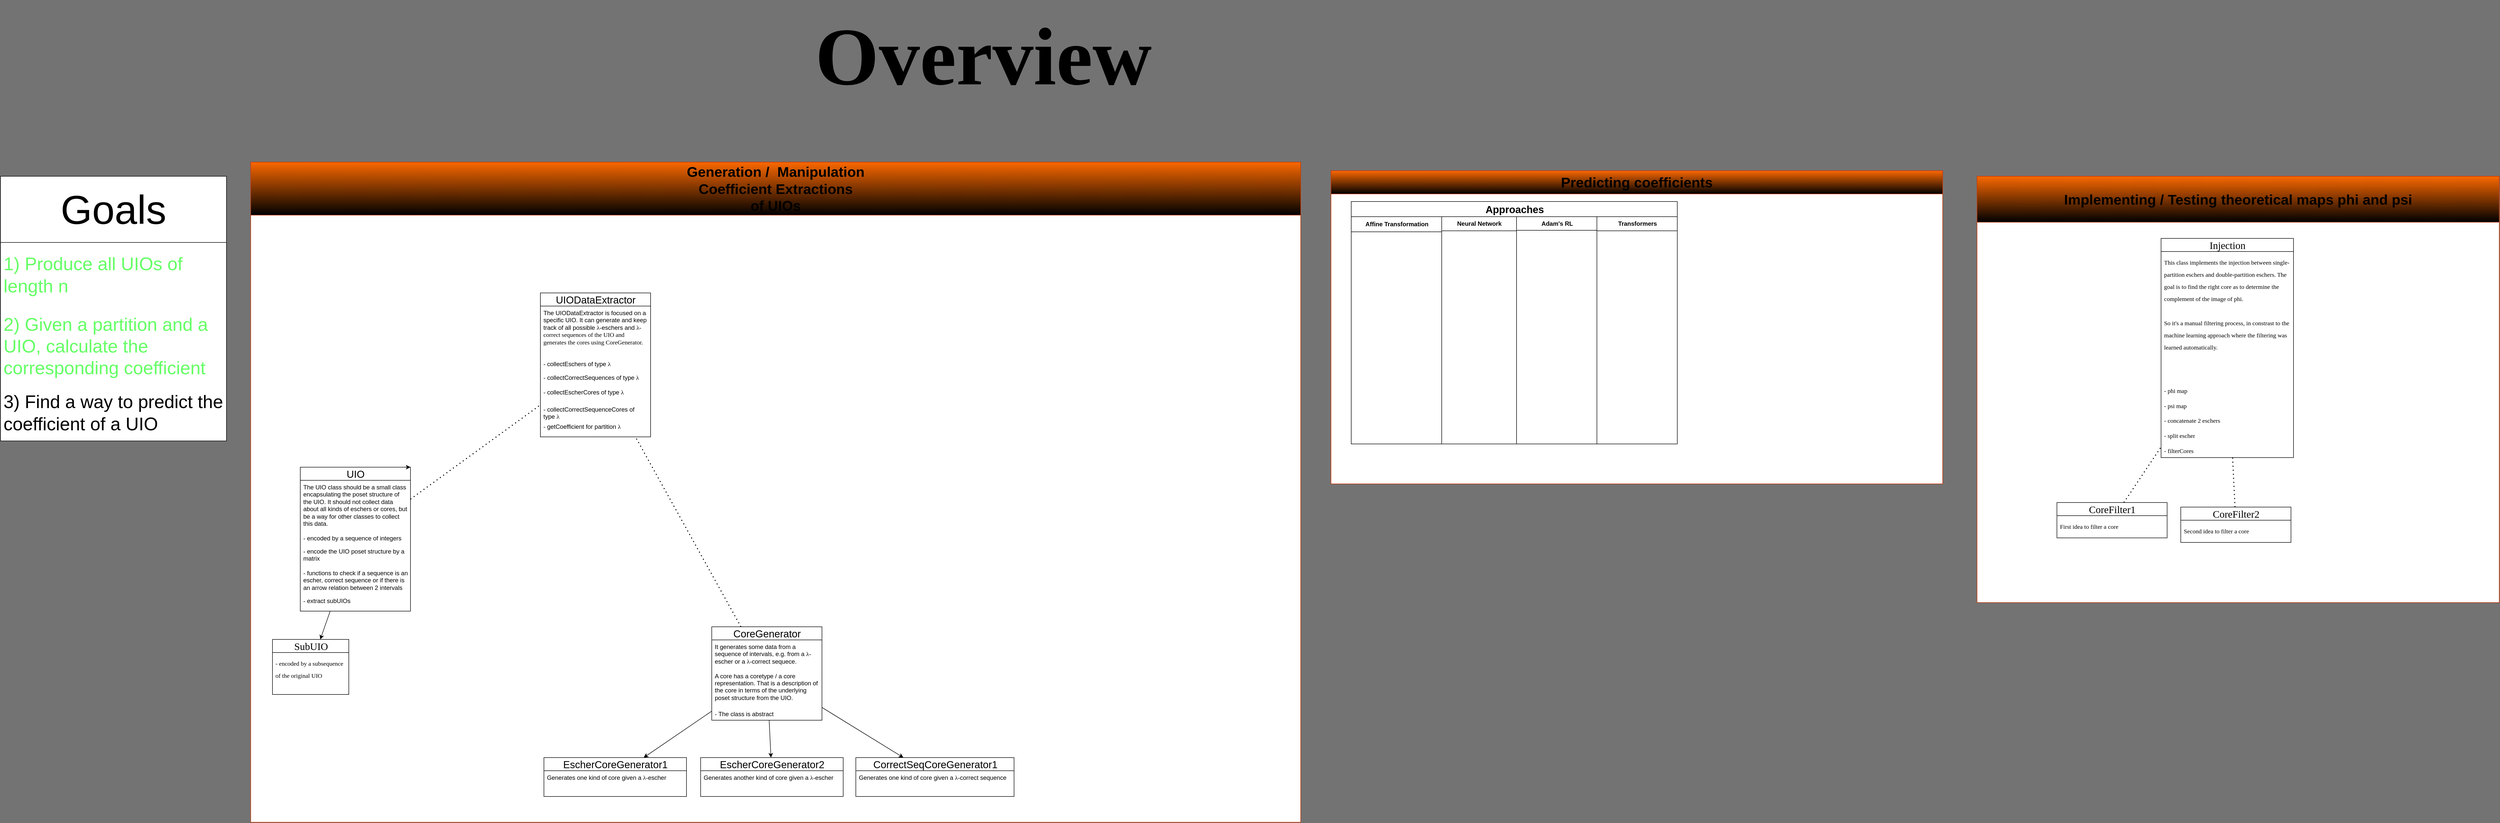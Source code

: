 <mxfile>
    <diagram id="m4iZLZSd3TawRkGSkgre" name="Page-1">
        <mxGraphModel dx="1224" dy="826" grid="0" gridSize="31" guides="1" tooltips="1" connect="1" arrows="1" fold="1" page="1" pageScale="1" pageWidth="850" pageHeight="1100" background="#737373" math="0" shadow="0">
            <root>
                <mxCell id="0"/>
                <mxCell id="1" parent="0"/>
                <mxCell id="14" value="&lt;font style=&quot;font-size: 28px;&quot;&gt;Generation /&amp;nbsp; Manipulation&lt;br&gt;Coefficient Extractions&lt;br&gt;of UIOs&lt;/font&gt;" style="swimlane;whiteSpace=wrap;html=1;fontSize=16;startSize=105;fillColor=#fa6800;fontColor=#000000;strokeColor=#C73500;gradientColor=default;swimlaneFillColor=default;" parent="1" vertex="1">
                    <mxGeometry x="520" y="343" width="2077" height="1307" as="geometry"/>
                </mxCell>
                <mxCell id="37" value="&lt;font style=&quot;font-size: 20px;&quot;&gt;UIO&lt;/font&gt;" style="swimlane;fontStyle=0;childLayout=stackLayout;horizontal=1;startSize=26;fillColor=none;horizontalStack=0;resizeParent=1;resizeParentMax=0;resizeLast=0;collapsible=1;marginBottom=0;html=1;" parent="14" vertex="1">
                    <mxGeometry x="98" y="604" width="218" height="285" as="geometry"/>
                </mxCell>
                <mxCell id="38" value="The UIO class should be a small class encapsulating the poset structure of the UIO. It should not collect data about all kinds of eschers or cores, but be a way for other classes to collect this data." style="text;strokeColor=none;fillColor=none;align=left;verticalAlign=top;spacingLeft=4;spacingRight=4;overflow=hidden;rotatable=0;points=[[0,0.5],[1,0.5]];portConstraint=eastwest;whiteSpace=wrap;html=1;" parent="37" vertex="1">
                    <mxGeometry y="26" width="218" height="101" as="geometry"/>
                </mxCell>
                <mxCell id="39" value="- encoded by a sequence of integers&lt;br&gt;" style="text;strokeColor=none;fillColor=none;align=left;verticalAlign=top;spacingLeft=4;spacingRight=4;overflow=hidden;rotatable=0;points=[[0,0.5],[1,0.5]];portConstraint=eastwest;whiteSpace=wrap;html=1;" parent="37" vertex="1">
                    <mxGeometry y="127" width="218" height="26" as="geometry"/>
                </mxCell>
                <mxCell id="40" value="- encode the UIO poset structure by a matrix" style="text;strokeColor=none;fillColor=none;align=left;verticalAlign=top;spacingLeft=4;spacingRight=4;overflow=hidden;rotatable=0;points=[[0,0.5],[1,0.5]];portConstraint=eastwest;whiteSpace=wrap;html=1;" parent="37" vertex="1">
                    <mxGeometry y="153" width="218" height="43" as="geometry"/>
                </mxCell>
                <mxCell id="92" value="- functions to check if a sequence is an escher, correct sequence or if there is an arrow relation between 2 intervals" style="text;strokeColor=none;fillColor=none;align=left;verticalAlign=top;spacingLeft=4;spacingRight=4;overflow=hidden;rotatable=0;points=[[0,0.5],[1,0.5]];portConstraint=eastwest;whiteSpace=wrap;html=1;" vertex="1" parent="37">
                    <mxGeometry y="196" width="218" height="55" as="geometry"/>
                </mxCell>
                <mxCell id="93" value="- extract subUIOs" style="text;strokeColor=none;fillColor=none;align=left;verticalAlign=top;spacingLeft=4;spacingRight=4;overflow=hidden;rotatable=0;points=[[0,0.5],[1,0.5]];portConstraint=eastwest;whiteSpace=wrap;html=1;" vertex="1" parent="37">
                    <mxGeometry y="251" width="218" height="34" as="geometry"/>
                </mxCell>
                <mxCell id="53" style="edgeStyle=none;html=1;exitX=0.75;exitY=0;exitDx=0;exitDy=0;entryX=1;entryY=0;entryDx=0;entryDy=0;fontFamily=Verdana;fontSize=20;" parent="14" source="37" target="37" edge="1">
                    <mxGeometry relative="1" as="geometry"/>
                </mxCell>
                <mxCell id="68" value="SubUIO" style="swimlane;fontStyle=0;childLayout=stackLayout;horizontal=1;startSize=26;fillColor=none;horizontalStack=0;resizeParent=1;resizeParentMax=0;resizeLast=0;collapsible=1;marginBottom=0;html=1;fontFamily=Verdana;fontSize=20;" parent="14" vertex="1">
                    <mxGeometry x="43" y="945" width="151" height="109" as="geometry"/>
                </mxCell>
                <mxCell id="69" value="&lt;font style=&quot;font-size: 12px;&quot;&gt;- encoded by a subsequence of the original UIO&lt;br&gt;&lt;br&gt;&lt;/font&gt;" style="text;strokeColor=none;fillColor=none;align=left;verticalAlign=top;spacingLeft=4;spacingRight=4;overflow=hidden;rotatable=0;points=[[0,0.5],[1,0.5]];portConstraint=eastwest;whiteSpace=wrap;html=1;fontFamily=Verdana;fontSize=20;" parent="68" vertex="1">
                    <mxGeometry y="26" width="151" height="83" as="geometry"/>
                </mxCell>
                <mxCell id="74" value="" style="endArrow=classic;html=1;fontFamily=Verdana;fontSize=20;" parent="14" source="37" target="68" edge="1">
                    <mxGeometry relative="1" as="geometry">
                        <mxPoint x="354" y="456" as="sourcePoint"/>
                        <mxPoint x="514" y="456" as="targetPoint"/>
                    </mxGeometry>
                </mxCell>
                <mxCell id="125" value="&lt;font style=&quot;font-size: 20px;&quot;&gt;UIODataExtractor&lt;/font&gt;" style="swimlane;fontStyle=0;childLayout=stackLayout;horizontal=1;startSize=26;fillColor=none;horizontalStack=0;resizeParent=1;resizeParentMax=0;resizeLast=0;collapsible=1;marginBottom=0;html=1;" vertex="1" parent="14">
                    <mxGeometry x="573" y="259" width="218" height="285" as="geometry"/>
                </mxCell>
                <mxCell id="126" value="The UIODataExtractor is focused on a specific UIO. It can generate and keep track of all possible&amp;nbsp;&lt;span style=&quot;font-family: Verdana;&quot;&gt;λ-&lt;/span&gt;eschers and&amp;nbsp;&lt;span style=&quot;font-family: Verdana;&quot;&gt;λ-correct sequences of the UIO and generates the cores using CoreGenerator.&lt;/span&gt;" style="text;strokeColor=none;fillColor=none;align=left;verticalAlign=top;spacingLeft=4;spacingRight=4;overflow=hidden;rotatable=0;points=[[0,0.5],[1,0.5]];portConstraint=eastwest;whiteSpace=wrap;html=1;" vertex="1" parent="125">
                    <mxGeometry y="26" width="218" height="101" as="geometry"/>
                </mxCell>
                <mxCell id="128" value="- collectEschers of type&amp;nbsp;&lt;span style=&quot;font-family: Verdana;&quot;&gt;λ&lt;/span&gt;" style="text;strokeColor=none;fillColor=none;align=left;verticalAlign=top;spacingLeft=4;spacingRight=4;overflow=hidden;rotatable=0;points=[[0,0.5],[1,0.5]];portConstraint=eastwest;whiteSpace=wrap;html=1;" vertex="1" parent="125">
                    <mxGeometry y="127" width="218" height="27" as="geometry"/>
                </mxCell>
                <mxCell id="129" value="- collectCorrectSequences of type&amp;nbsp;&lt;span style=&quot;font-family: Verdana;&quot;&gt;λ&lt;/span&gt;" style="text;strokeColor=none;fillColor=none;align=left;verticalAlign=top;spacingLeft=4;spacingRight=4;overflow=hidden;rotatable=0;points=[[0,0.5],[1,0.5]];portConstraint=eastwest;whiteSpace=wrap;html=1;" vertex="1" parent="125">
                    <mxGeometry y="154" width="218" height="29" as="geometry"/>
                </mxCell>
                <mxCell id="130" value="- collectEscherCores of type&amp;nbsp;&lt;span style=&quot;font-family: Verdana;&quot;&gt;λ&lt;/span&gt;" style="text;strokeColor=none;fillColor=none;align=left;verticalAlign=top;spacingLeft=4;spacingRight=4;overflow=hidden;rotatable=0;points=[[0,0.5],[1,0.5]];portConstraint=eastwest;whiteSpace=wrap;html=1;" vertex="1" parent="125">
                    <mxGeometry y="183" width="218" height="34" as="geometry"/>
                </mxCell>
                <mxCell id="152" value="- collectCorrectSequenceCores of type&amp;nbsp;&lt;span style=&quot;font-family: Verdana;&quot;&gt;λ&lt;/span&gt;" style="text;strokeColor=none;fillColor=none;align=left;verticalAlign=top;spacingLeft=4;spacingRight=4;overflow=hidden;rotatable=0;points=[[0,0.5],[1,0.5]];portConstraint=eastwest;whiteSpace=wrap;html=1;" vertex="1" parent="125">
                    <mxGeometry y="217" width="218" height="34" as="geometry"/>
                </mxCell>
                <mxCell id="151" value="- getCoefficient for partition &lt;span style=&quot;font-family: Verdana;&quot;&gt;λ&lt;/span&gt;" style="text;strokeColor=none;fillColor=none;align=left;verticalAlign=top;spacingLeft=4;spacingRight=4;overflow=hidden;rotatable=0;points=[[0,0.5],[1,0.5]];portConstraint=eastwest;whiteSpace=wrap;html=1;" vertex="1" parent="125">
                    <mxGeometry y="251" width="218" height="34" as="geometry"/>
                </mxCell>
                <mxCell id="131" value="&lt;font style=&quot;font-size: 20px;&quot;&gt;CoreGenerator&lt;/font&gt;" style="swimlane;fontStyle=0;childLayout=stackLayout;horizontal=1;startSize=26;fillColor=none;horizontalStack=0;resizeParent=1;resizeParentMax=0;resizeLast=0;collapsible=1;marginBottom=0;html=1;" vertex="1" parent="14">
                    <mxGeometry x="912" y="920" width="218" height="185" as="geometry"/>
                </mxCell>
                <mxCell id="132" value="It generates some data from a sequence of intervals, e.g. from a&amp;nbsp;&lt;span style=&quot;font-family: Verdana;&quot;&gt;λ-&lt;/span&gt;escher or a&amp;nbsp;&lt;span style=&quot;font-family: Verdana;&quot;&gt;λ-&lt;/span&gt;correct sequece.&lt;br&gt;&lt;br&gt;A core has a coretype / a core representation. That is a description of the core in terms of the underlying poset structure from the UIO.&lt;br&gt;" style="text;strokeColor=none;fillColor=none;align=left;verticalAlign=top;spacingLeft=4;spacingRight=4;overflow=hidden;rotatable=0;points=[[0,0.5],[1,0.5]];portConstraint=eastwest;whiteSpace=wrap;html=1;" vertex="1" parent="131">
                    <mxGeometry y="26" width="218" height="133" as="geometry"/>
                </mxCell>
                <mxCell id="133" value="- The class is abstract" style="text;strokeColor=none;fillColor=none;align=left;verticalAlign=top;spacingLeft=4;spacingRight=4;overflow=hidden;rotatable=0;points=[[0,0.5],[1,0.5]];portConstraint=eastwest;whiteSpace=wrap;html=1;" vertex="1" parent="131">
                    <mxGeometry y="159" width="218" height="26" as="geometry"/>
                </mxCell>
                <mxCell id="137" value="&lt;font style=&quot;font-size: 20px;&quot;&gt;EscherCoreGenerator1&lt;/font&gt;" style="swimlane;fontStyle=0;childLayout=stackLayout;horizontal=1;startSize=26;fillColor=none;horizontalStack=0;resizeParent=1;resizeParentMax=0;resizeLast=0;collapsible=1;marginBottom=0;html=1;" vertex="1" parent="14">
                    <mxGeometry x="580" y="1179" width="282" height="77" as="geometry"/>
                </mxCell>
                <mxCell id="138" value="Generates one kind of core given a&amp;nbsp;&lt;span style=&quot;font-family: Verdana;&quot;&gt;λ-&lt;/span&gt;escher" style="text;strokeColor=none;fillColor=none;align=left;verticalAlign=top;spacingLeft=4;spacingRight=4;overflow=hidden;rotatable=0;points=[[0,0.5],[1,0.5]];portConstraint=eastwest;whiteSpace=wrap;html=1;" vertex="1" parent="137">
                    <mxGeometry y="26" width="282" height="51" as="geometry"/>
                </mxCell>
                <mxCell id="140" value="&lt;font style=&quot;font-size: 20px;&quot;&gt;EscherCoreGenerator2&lt;/font&gt;" style="swimlane;fontStyle=0;childLayout=stackLayout;horizontal=1;startSize=26;fillColor=none;horizontalStack=0;resizeParent=1;resizeParentMax=0;resizeLast=0;collapsible=1;marginBottom=0;html=1;" vertex="1" parent="14">
                    <mxGeometry x="890" y="1179" width="282" height="77" as="geometry"/>
                </mxCell>
                <mxCell id="141" value="Generates another kind of core given a&amp;nbsp;&lt;span style=&quot;font-family: Verdana;&quot;&gt;λ-&lt;/span&gt;escher" style="text;strokeColor=none;fillColor=none;align=left;verticalAlign=top;spacingLeft=4;spacingRight=4;overflow=hidden;rotatable=0;points=[[0,0.5],[1,0.5]];portConstraint=eastwest;whiteSpace=wrap;html=1;" vertex="1" parent="140">
                    <mxGeometry y="26" width="282" height="51" as="geometry"/>
                </mxCell>
                <mxCell id="143" value="" style="endArrow=classic;html=1;fontSize=12;" edge="1" parent="14" source="131" target="137">
                    <mxGeometry width="50" height="50" relative="1" as="geometry">
                        <mxPoint x="543" y="885" as="sourcePoint"/>
                        <mxPoint x="619" y="878" as="targetPoint"/>
                    </mxGeometry>
                </mxCell>
                <mxCell id="145" value="" style="endArrow=classic;html=1;fontSize=12;" edge="1" parent="14" source="131" target="140">
                    <mxGeometry width="50" height="50" relative="1" as="geometry">
                        <mxPoint x="543" y="885" as="sourcePoint"/>
                        <mxPoint x="593" y="835" as="targetPoint"/>
                    </mxGeometry>
                </mxCell>
                <mxCell id="146" value="&lt;font style=&quot;font-size: 20px;&quot;&gt;CorrectSeqCoreGenerator1&lt;/font&gt;" style="swimlane;fontStyle=0;childLayout=stackLayout;horizontal=1;startSize=26;fillColor=none;horizontalStack=0;resizeParent=1;resizeParentMax=0;resizeLast=0;collapsible=1;marginBottom=0;html=1;" vertex="1" parent="14">
                    <mxGeometry x="1197" y="1179" width="313" height="77" as="geometry"/>
                </mxCell>
                <mxCell id="147" value="Generates one kind of core given a&amp;nbsp;&lt;span style=&quot;font-family: Verdana;&quot;&gt;λ-&lt;/span&gt;correct sequence" style="text;strokeColor=none;fillColor=none;align=left;verticalAlign=top;spacingLeft=4;spacingRight=4;overflow=hidden;rotatable=0;points=[[0,0.5],[1,0.5]];portConstraint=eastwest;whiteSpace=wrap;html=1;" vertex="1" parent="146">
                    <mxGeometry y="26" width="313" height="51" as="geometry"/>
                </mxCell>
                <mxCell id="148" value="" style="endArrow=classic;html=1;fontSize=12;" edge="1" parent="14" source="131" target="146">
                    <mxGeometry width="50" height="50" relative="1" as="geometry">
                        <mxPoint x="678" y="878" as="sourcePoint"/>
                        <mxPoint x="728" y="828" as="targetPoint"/>
                    </mxGeometry>
                </mxCell>
                <mxCell id="149" value="" style="endArrow=none;dashed=1;html=1;dashPattern=1 3;strokeWidth=2;fontSize=12;" edge="1" parent="14" source="131" target="125">
                    <mxGeometry width="50" height="50" relative="1" as="geometry">
                        <mxPoint x="711" y="716" as="sourcePoint"/>
                        <mxPoint x="709" y="648" as="targetPoint"/>
                    </mxGeometry>
                </mxCell>
                <mxCell id="150" value="" style="endArrow=none;dashed=1;html=1;dashPattern=1 3;strokeWidth=2;fontSize=12;" edge="1" parent="14" source="37" target="125">
                    <mxGeometry width="50" height="50" relative="1" as="geometry">
                        <mxPoint x="704" y="631" as="sourcePoint"/>
                        <mxPoint x="754" y="581" as="targetPoint"/>
                    </mxGeometry>
                </mxCell>
                <mxCell id="15" value="&lt;font style=&quot;font-size: 28px;&quot;&gt;Predicting coefficients&lt;/font&gt;" style="swimlane;whiteSpace=wrap;html=1;fontSize=16;fontColor=#000000;startSize=46;fillColor=#fa6800;strokeColor=#C73500;swimlaneFillColor=default;gradientColor=default;" parent="1" vertex="1">
                    <mxGeometry x="2657" y="360" width="1210" height="620" as="geometry"/>
                </mxCell>
                <mxCell id="33" value="&lt;font style=&quot;font-size: 20px;&quot;&gt;Approaches&lt;/font&gt;" style="swimlane;childLayout=stackLayout;resizeParent=1;resizeParentMax=0;startSize=30;html=1;" parent="15" vertex="1">
                    <mxGeometry x="40.0" y="61" width="645.0" height="480" as="geometry"/>
                </mxCell>
                <mxCell id="34" value="Affine Transformation" style="swimlane;startSize=30;html=1;" parent="33" vertex="1">
                    <mxGeometry y="30" width="179.0" height="450" as="geometry"/>
                </mxCell>
                <mxCell id="35" value="Neural Network" style="swimlane;startSize=28;html=1;" parent="33" vertex="1">
                    <mxGeometry x="179.0" y="30" width="148" height="450" as="geometry"/>
                </mxCell>
                <mxCell id="36" value="Adam's RL" style="swimlane;startSize=27;html=1;" parent="33" vertex="1">
                    <mxGeometry x="327.0" y="30" width="159.0" height="450" as="geometry">
                        <mxRectangle x="240" y="20" width="32" height="460" as="alternateBounds"/>
                    </mxGeometry>
                </mxCell>
                <mxCell id="43" value="Transformers" style="swimlane;startSize=28;html=1;" parent="33" vertex="1">
                    <mxGeometry x="486.0" y="30" width="159.0" height="450" as="geometry">
                        <mxRectangle x="240" y="20" width="32" height="460" as="alternateBounds"/>
                    </mxGeometry>
                </mxCell>
                <mxCell id="45" value="&lt;span style=&quot;font-size: 28px;&quot;&gt;Implementing / Testing theoretical maps phi and psi&lt;/span&gt;" style="swimlane;whiteSpace=wrap;html=1;fontSize=16;fontColor=#000000;startSize=91;fillColor=#fa6800;strokeColor=#C73500;swimlaneFillColor=default;gradientColor=default;" parent="1" vertex="1">
                    <mxGeometry x="3935" y="371" width="1033" height="844" as="geometry"/>
                </mxCell>
                <mxCell id="157" value="Injection" style="swimlane;fontStyle=0;childLayout=stackLayout;horizontal=1;startSize=26;fillColor=none;horizontalStack=0;resizeParent=1;resizeParentMax=0;resizeLast=0;collapsible=1;marginBottom=0;html=1;fontFamily=Verdana;fontSize=20;" vertex="1" parent="45">
                    <mxGeometry x="364" y="123" width="262" height="434" as="geometry"/>
                </mxCell>
                <mxCell id="162" value="&lt;font style=&quot;font-size: 12px;&quot;&gt;This class implements the injection between single-partition eschers and double-partition eschers. The goal is to find the right core as to determine the complement of the image of phi.&lt;br&gt;&lt;br&gt;So it's a manual filtering process, in constrast to the machine learning approach where the filtering was learned automatically.&lt;br&gt;&lt;/font&gt;" style="text;strokeColor=none;fillColor=none;align=left;verticalAlign=top;spacingLeft=4;spacingRight=4;overflow=hidden;rotatable=0;points=[[0,0.5],[1,0.5]];portConstraint=eastwest;whiteSpace=wrap;html=1;fontFamily=Verdana;fontSize=20;" vertex="1" parent="157">
                    <mxGeometry y="26" width="262" height="254" as="geometry"/>
                </mxCell>
                <mxCell id="158" value="&lt;font style=&quot;font-size: 12px;&quot;&gt;- phi map&lt;br&gt;&lt;/font&gt;" style="text;strokeColor=none;fillColor=none;align=left;verticalAlign=top;spacingLeft=4;spacingRight=4;overflow=hidden;rotatable=0;points=[[0,0.5],[1,0.5]];portConstraint=eastwest;whiteSpace=wrap;html=1;fontFamily=Verdana;fontSize=20;" vertex="1" parent="157">
                    <mxGeometry y="280" width="262" height="30" as="geometry"/>
                </mxCell>
                <mxCell id="159" value="&lt;span style=&quot;font-size: 12px;&quot;&gt;- psi map&lt;/span&gt;" style="text;strokeColor=none;fillColor=none;align=left;verticalAlign=top;spacingLeft=4;spacingRight=4;overflow=hidden;rotatable=0;points=[[0,0.5],[1,0.5]];portConstraint=eastwest;whiteSpace=wrap;html=1;fontFamily=Verdana;fontSize=20;" vertex="1" parent="157">
                    <mxGeometry y="310" width="262" height="29" as="geometry"/>
                </mxCell>
                <mxCell id="160" value="&lt;font style=&quot;font-size: 12px;&quot;&gt;-&amp;nbsp;concatenate 2 eschers&lt;/font&gt;" style="text;strokeColor=none;fillColor=none;align=left;verticalAlign=top;spacingLeft=4;spacingRight=4;overflow=hidden;rotatable=0;points=[[0,0.5],[1,0.5]];portConstraint=eastwest;whiteSpace=wrap;html=1;fontFamily=Verdana;fontSize=20;" vertex="1" parent="157">
                    <mxGeometry y="339" width="262" height="30" as="geometry"/>
                </mxCell>
                <mxCell id="161" value="&lt;font style=&quot;font-size: 12px;&quot;&gt;- split escher&lt;/font&gt;" style="text;strokeColor=none;fillColor=none;align=left;verticalAlign=top;spacingLeft=4;spacingRight=4;overflow=hidden;rotatable=0;points=[[0,0.5],[1,0.5]];portConstraint=eastwest;whiteSpace=wrap;html=1;fontFamily=Verdana;fontSize=20;" vertex="1" parent="157">
                    <mxGeometry y="369" width="262" height="30" as="geometry"/>
                </mxCell>
                <mxCell id="163" value="&lt;font style=&quot;font-size: 12px;&quot;&gt;- filterCores&lt;/font&gt;" style="text;strokeColor=none;fillColor=none;align=left;verticalAlign=top;spacingLeft=4;spacingRight=4;overflow=hidden;rotatable=0;points=[[0,0.5],[1,0.5]];portConstraint=eastwest;whiteSpace=wrap;html=1;fontFamily=Verdana;fontSize=20;" vertex="1" parent="157">
                    <mxGeometry y="399" width="262" height="35" as="geometry"/>
                </mxCell>
                <mxCell id="164" value="CoreFilter1" style="swimlane;fontStyle=0;childLayout=stackLayout;horizontal=1;startSize=26;fillColor=none;horizontalStack=0;resizeParent=1;resizeParentMax=0;resizeLast=0;collapsible=1;marginBottom=0;html=1;fontFamily=Verdana;fontSize=20;" vertex="1" parent="45">
                    <mxGeometry x="158" y="646" width="218" height="70" as="geometry"/>
                </mxCell>
                <mxCell id="165" value="&lt;font style=&quot;font-size: 12px;&quot;&gt;First idea to filter a core&lt;br&gt;&lt;/font&gt;" style="text;strokeColor=none;fillColor=none;align=left;verticalAlign=top;spacingLeft=4;spacingRight=4;overflow=hidden;rotatable=0;points=[[0,0.5],[1,0.5]];portConstraint=eastwest;whiteSpace=wrap;html=1;fontFamily=Verdana;fontSize=20;" vertex="1" parent="164">
                    <mxGeometry y="26" width="218" height="44" as="geometry"/>
                </mxCell>
                <mxCell id="171" value="CoreFilter2" style="swimlane;fontStyle=0;childLayout=stackLayout;horizontal=1;startSize=26;fillColor=none;horizontalStack=0;resizeParent=1;resizeParentMax=0;resizeLast=0;collapsible=1;marginBottom=0;html=1;fontFamily=Verdana;fontSize=20;" vertex="1" parent="45">
                    <mxGeometry x="403" y="655" width="218" height="70" as="geometry"/>
                </mxCell>
                <mxCell id="172" value="&lt;font style=&quot;font-size: 12px;&quot;&gt;Second idea to filter a core&lt;br&gt;&lt;/font&gt;" style="text;strokeColor=none;fillColor=none;align=left;verticalAlign=top;spacingLeft=4;spacingRight=4;overflow=hidden;rotatable=0;points=[[0,0.5],[1,0.5]];portConstraint=eastwest;whiteSpace=wrap;html=1;fontFamily=Verdana;fontSize=20;" vertex="1" parent="171">
                    <mxGeometry y="26" width="218" height="44" as="geometry"/>
                </mxCell>
                <mxCell id="173" value="" style="endArrow=none;dashed=1;html=1;dashPattern=1 3;strokeWidth=2;fontSize=12;" edge="1" parent="45" source="164" target="157">
                    <mxGeometry width="50" height="50" relative="1" as="geometry">
                        <mxPoint x="507" y="445" as="sourcePoint"/>
                        <mxPoint x="557" y="395" as="targetPoint"/>
                    </mxGeometry>
                </mxCell>
                <mxCell id="174" value="" style="endArrow=none;dashed=1;html=1;dashPattern=1 3;strokeWidth=2;fontSize=12;" edge="1" parent="45" source="171" target="157">
                    <mxGeometry width="50" height="50" relative="1" as="geometry">
                        <mxPoint x="507" y="445" as="sourcePoint"/>
                        <mxPoint x="557" y="395" as="targetPoint"/>
                    </mxGeometry>
                </mxCell>
                <mxCell id="87" value="&lt;font style=&quot;font-size: 80px;&quot;&gt;Goals&lt;br&gt;&lt;/font&gt;" style="swimlane;fontStyle=0;childLayout=stackLayout;horizontal=1;startSize=131;horizontalStack=0;resizeParent=1;resizeParentMax=0;resizeLast=0;collapsible=1;marginBottom=0;whiteSpace=wrap;html=1;swimlaneFillColor=default;" parent="1" vertex="1">
                    <mxGeometry x="25" y="371" width="447" height="524" as="geometry"/>
                </mxCell>
                <mxCell id="88" value="&lt;font style=&quot;font-size: 36px;&quot;&gt;&lt;font color=&quot;#66ff66&quot;&gt;1) Produce all UIOs of length n&lt;/font&gt;&lt;br&gt;&lt;/font&gt;" style="text;strokeColor=none;fillColor=none;align=left;verticalAlign=middle;spacingLeft=4;spacingRight=4;overflow=hidden;points=[[0,0.5],[1,0.5]];portConstraint=eastwest;rotatable=0;whiteSpace=wrap;html=1;" parent="87" vertex="1">
                    <mxGeometry y="131" width="447" height="128" as="geometry"/>
                </mxCell>
                <mxCell id="89" value="&lt;font color=&quot;#66ff66&quot; style=&quot;font-size: 36px;&quot;&gt;2) Given a partition and a UIO, calculate the corresponding coefficient&amp;nbsp;&lt;/font&gt;" style="text;strokeColor=none;fillColor=none;align=left;verticalAlign=middle;spacingLeft=4;spacingRight=4;overflow=hidden;points=[[0,0.5],[1,0.5]];portConstraint=eastwest;rotatable=0;whiteSpace=wrap;html=1;" parent="87" vertex="1">
                    <mxGeometry y="259" width="447" height="153" as="geometry"/>
                </mxCell>
                <mxCell id="90" value="&lt;span style=&quot;font-size: 36px;&quot;&gt;3) Find a way to predict the coefficient of a UIO&lt;/span&gt;" style="text;strokeColor=none;fillColor=none;align=left;verticalAlign=middle;spacingLeft=4;spacingRight=4;overflow=hidden;points=[[0,0.5],[1,0.5]];portConstraint=eastwest;rotatable=0;whiteSpace=wrap;html=1;" parent="87" vertex="1">
                    <mxGeometry y="412" width="447" height="112" as="geometry"/>
                </mxCell>
                <mxCell id="91" value="&lt;h2&gt;&lt;font face=&quot;Times New Roman&quot; style=&quot;font-size: 162px;&quot;&gt;Overview&lt;/font&gt;&lt;/h2&gt;" style="text;html=1;strokeColor=none;fillColor=none;align=center;verticalAlign=middle;whiteSpace=wrap;rounded=0;" parent="1" vertex="1">
                    <mxGeometry x="1603" y="42" width="733" height="185" as="geometry"/>
                </mxCell>
            </root>
        </mxGraphModel>
    </diagram>
</mxfile>
